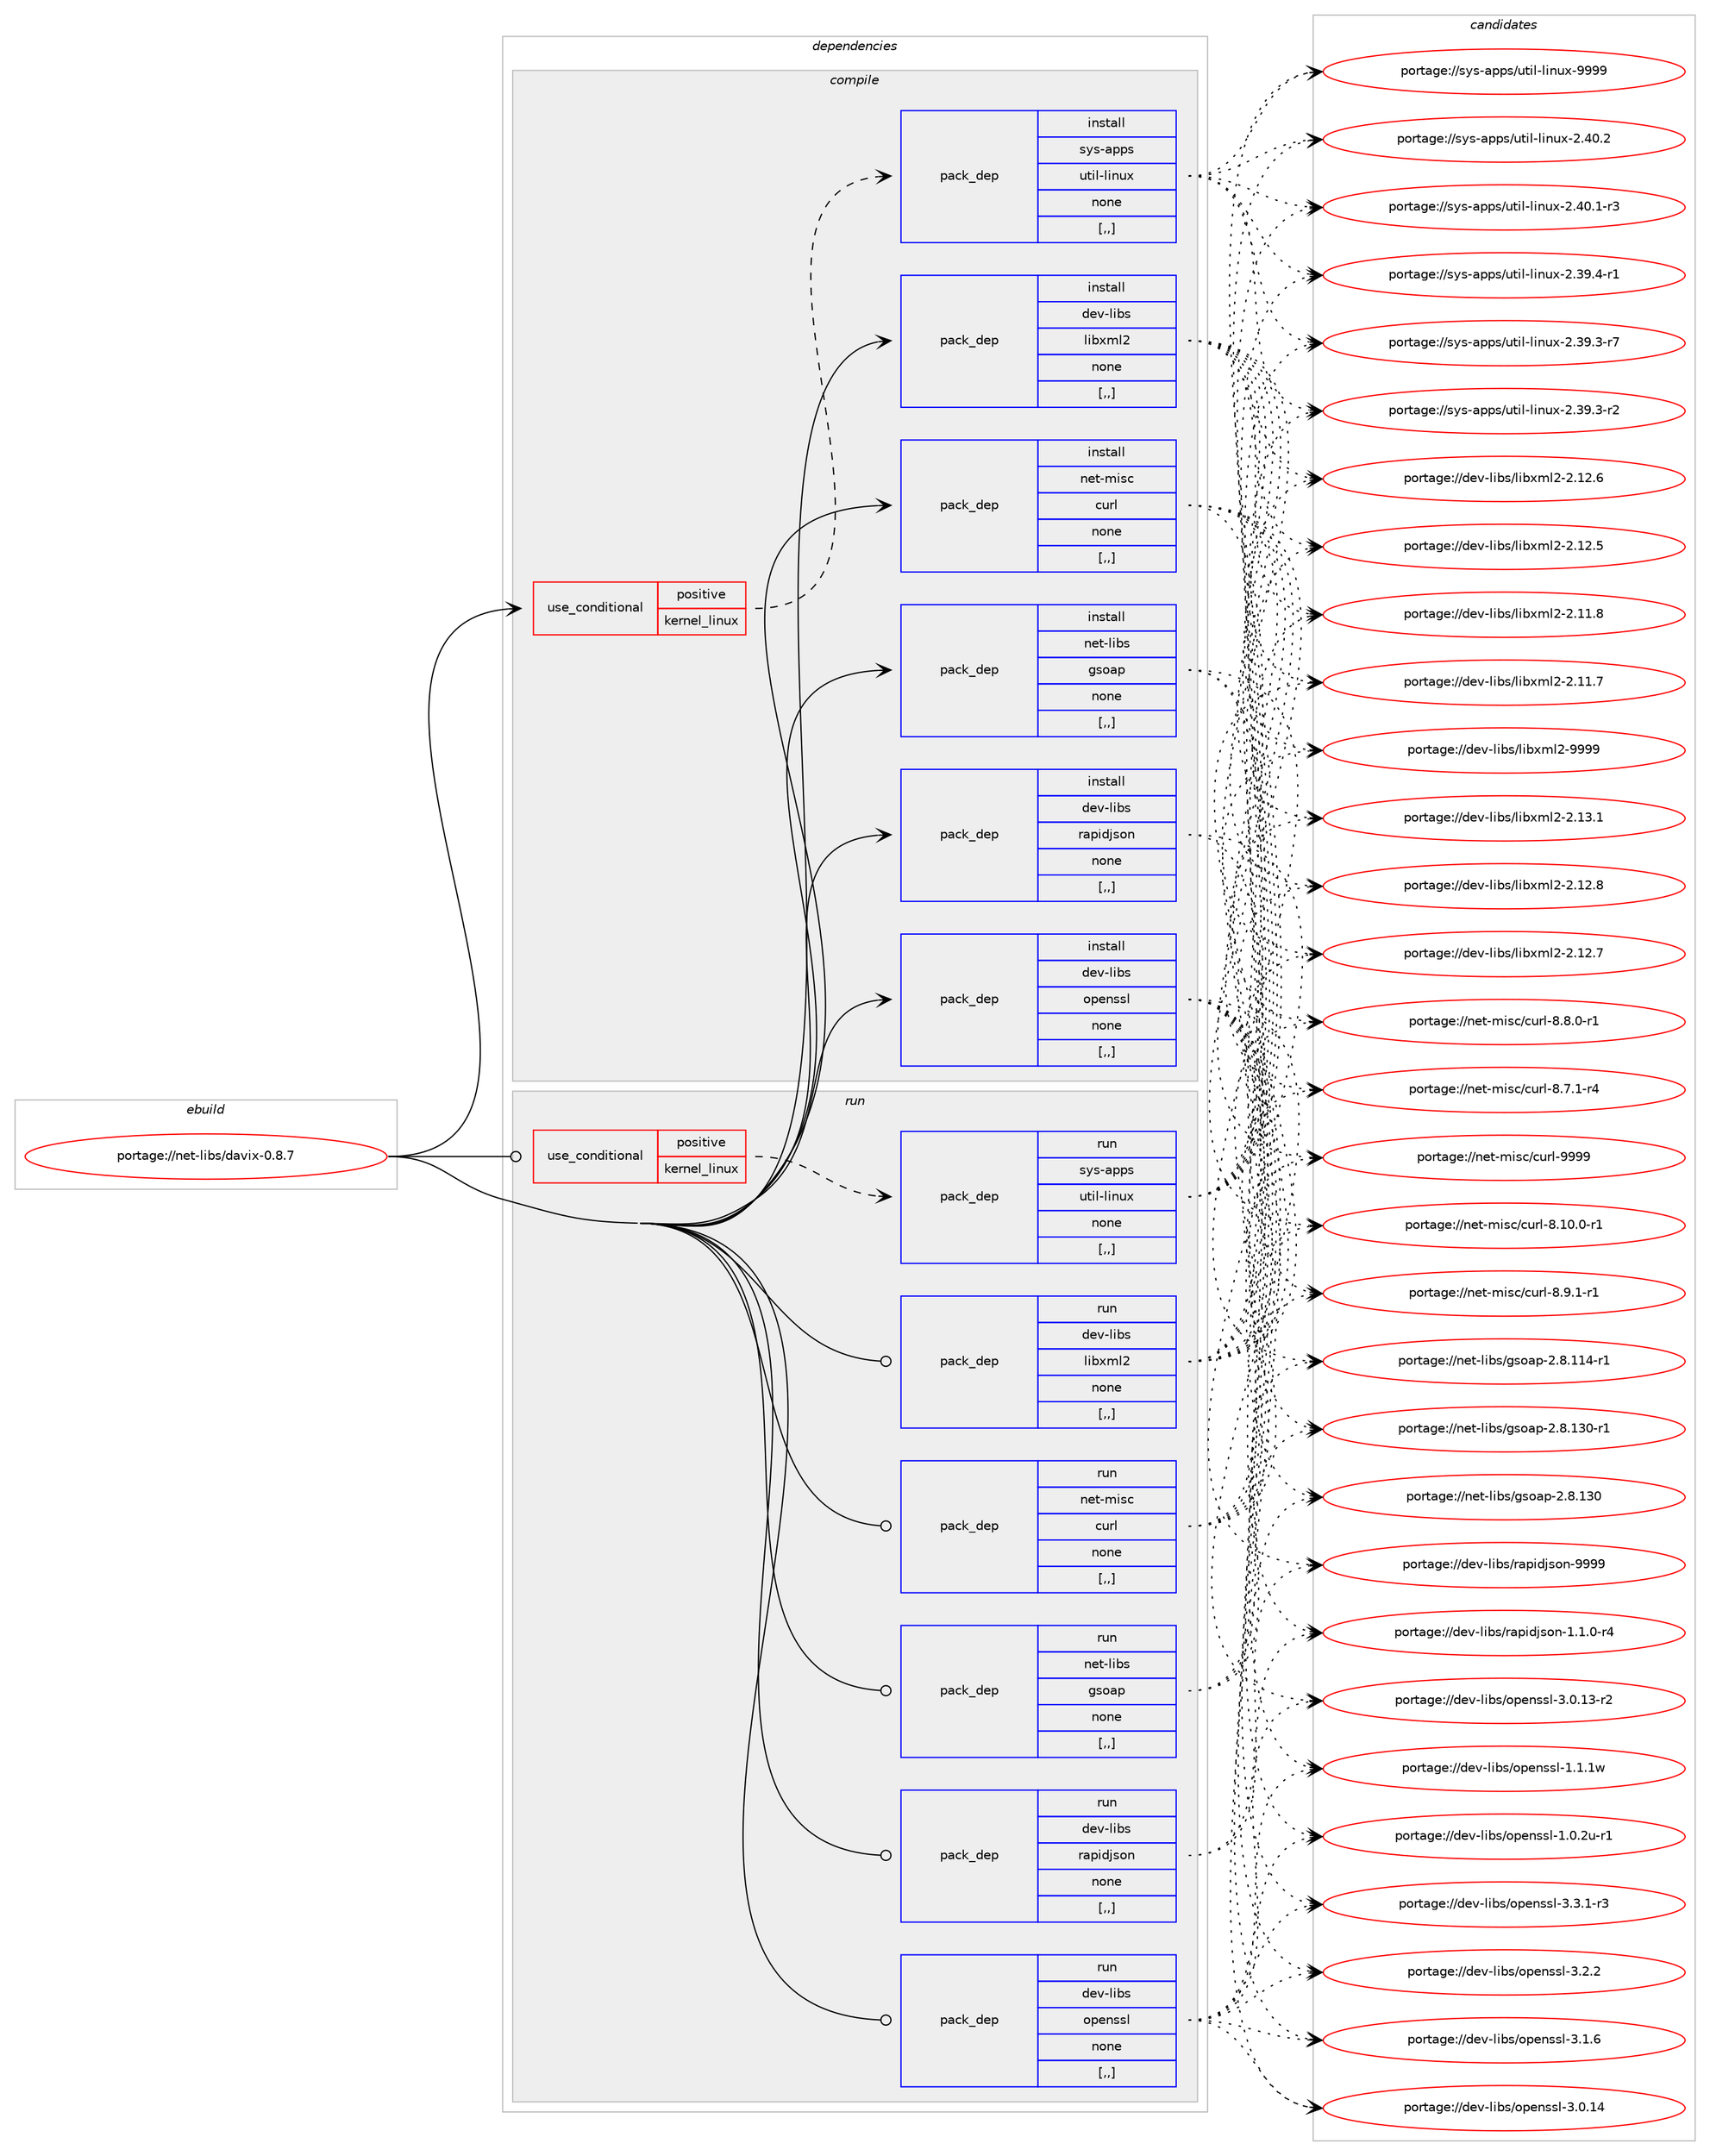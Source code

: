 digraph prolog {

# *************
# Graph options
# *************

newrank=true;
concentrate=true;
compound=true;
graph [rankdir=LR,fontname=Helvetica,fontsize=10,ranksep=1.5];#, ranksep=2.5, nodesep=0.2];
edge  [arrowhead=vee];
node  [fontname=Helvetica,fontsize=10];

# **********
# The ebuild
# **********

subgraph cluster_leftcol {
color=gray;
label=<<i>ebuild</i>>;
id [label="portage://net-libs/davix-0.8.7", color=red, width=4, href="../net-libs/davix-0.8.7.svg"];
}

# ****************
# The dependencies
# ****************

subgraph cluster_midcol {
color=gray;
label=<<i>dependencies</i>>;
subgraph cluster_compile {
fillcolor="#eeeeee";
style=filled;
label=<<i>compile</i>>;
subgraph cond227789 {
dependency870287 [label=<<TABLE BORDER="0" CELLBORDER="1" CELLSPACING="0" CELLPADDING="4"><TR><TD ROWSPAN="3" CELLPADDING="10">use_conditional</TD></TR><TR><TD>positive</TD></TR><TR><TD>kernel_linux</TD></TR></TABLE>>, shape=none, color=red];
subgraph pack636085 {
dependency870288 [label=<<TABLE BORDER="0" CELLBORDER="1" CELLSPACING="0" CELLPADDING="4" WIDTH="220"><TR><TD ROWSPAN="6" CELLPADDING="30">pack_dep</TD></TR><TR><TD WIDTH="110">install</TD></TR><TR><TD>sys-apps</TD></TR><TR><TD>util-linux</TD></TR><TR><TD>none</TD></TR><TR><TD>[,,]</TD></TR></TABLE>>, shape=none, color=blue];
}
dependency870287:e -> dependency870288:w [weight=20,style="dashed",arrowhead="vee"];
}
id:e -> dependency870287:w [weight=20,style="solid",arrowhead="vee"];
subgraph pack636086 {
dependency870289 [label=<<TABLE BORDER="0" CELLBORDER="1" CELLSPACING="0" CELLPADDING="4" WIDTH="220"><TR><TD ROWSPAN="6" CELLPADDING="30">pack_dep</TD></TR><TR><TD WIDTH="110">install</TD></TR><TR><TD>dev-libs</TD></TR><TR><TD>libxml2</TD></TR><TR><TD>none</TD></TR><TR><TD>[,,]</TD></TR></TABLE>>, shape=none, color=blue];
}
id:e -> dependency870289:w [weight=20,style="solid",arrowhead="vee"];
subgraph pack636087 {
dependency870290 [label=<<TABLE BORDER="0" CELLBORDER="1" CELLSPACING="0" CELLPADDING="4" WIDTH="220"><TR><TD ROWSPAN="6" CELLPADDING="30">pack_dep</TD></TR><TR><TD WIDTH="110">install</TD></TR><TR><TD>dev-libs</TD></TR><TR><TD>openssl</TD></TR><TR><TD>none</TD></TR><TR><TD>[,,]</TD></TR></TABLE>>, shape=none, color=blue];
}
id:e -> dependency870290:w [weight=20,style="solid",arrowhead="vee"];
subgraph pack636088 {
dependency870291 [label=<<TABLE BORDER="0" CELLBORDER="1" CELLSPACING="0" CELLPADDING="4" WIDTH="220"><TR><TD ROWSPAN="6" CELLPADDING="30">pack_dep</TD></TR><TR><TD WIDTH="110">install</TD></TR><TR><TD>dev-libs</TD></TR><TR><TD>rapidjson</TD></TR><TR><TD>none</TD></TR><TR><TD>[,,]</TD></TR></TABLE>>, shape=none, color=blue];
}
id:e -> dependency870291:w [weight=20,style="solid",arrowhead="vee"];
subgraph pack636089 {
dependency870292 [label=<<TABLE BORDER="0" CELLBORDER="1" CELLSPACING="0" CELLPADDING="4" WIDTH="220"><TR><TD ROWSPAN="6" CELLPADDING="30">pack_dep</TD></TR><TR><TD WIDTH="110">install</TD></TR><TR><TD>net-libs</TD></TR><TR><TD>gsoap</TD></TR><TR><TD>none</TD></TR><TR><TD>[,,]</TD></TR></TABLE>>, shape=none, color=blue];
}
id:e -> dependency870292:w [weight=20,style="solid",arrowhead="vee"];
subgraph pack636090 {
dependency870293 [label=<<TABLE BORDER="0" CELLBORDER="1" CELLSPACING="0" CELLPADDING="4" WIDTH="220"><TR><TD ROWSPAN="6" CELLPADDING="30">pack_dep</TD></TR><TR><TD WIDTH="110">install</TD></TR><TR><TD>net-misc</TD></TR><TR><TD>curl</TD></TR><TR><TD>none</TD></TR><TR><TD>[,,]</TD></TR></TABLE>>, shape=none, color=blue];
}
id:e -> dependency870293:w [weight=20,style="solid",arrowhead="vee"];
}
subgraph cluster_compileandrun {
fillcolor="#eeeeee";
style=filled;
label=<<i>compile and run</i>>;
}
subgraph cluster_run {
fillcolor="#eeeeee";
style=filled;
label=<<i>run</i>>;
subgraph cond227790 {
dependency870294 [label=<<TABLE BORDER="0" CELLBORDER="1" CELLSPACING="0" CELLPADDING="4"><TR><TD ROWSPAN="3" CELLPADDING="10">use_conditional</TD></TR><TR><TD>positive</TD></TR><TR><TD>kernel_linux</TD></TR></TABLE>>, shape=none, color=red];
subgraph pack636091 {
dependency870295 [label=<<TABLE BORDER="0" CELLBORDER="1" CELLSPACING="0" CELLPADDING="4" WIDTH="220"><TR><TD ROWSPAN="6" CELLPADDING="30">pack_dep</TD></TR><TR><TD WIDTH="110">run</TD></TR><TR><TD>sys-apps</TD></TR><TR><TD>util-linux</TD></TR><TR><TD>none</TD></TR><TR><TD>[,,]</TD></TR></TABLE>>, shape=none, color=blue];
}
dependency870294:e -> dependency870295:w [weight=20,style="dashed",arrowhead="vee"];
}
id:e -> dependency870294:w [weight=20,style="solid",arrowhead="odot"];
subgraph pack636092 {
dependency870296 [label=<<TABLE BORDER="0" CELLBORDER="1" CELLSPACING="0" CELLPADDING="4" WIDTH="220"><TR><TD ROWSPAN="6" CELLPADDING="30">pack_dep</TD></TR><TR><TD WIDTH="110">run</TD></TR><TR><TD>dev-libs</TD></TR><TR><TD>libxml2</TD></TR><TR><TD>none</TD></TR><TR><TD>[,,]</TD></TR></TABLE>>, shape=none, color=blue];
}
id:e -> dependency870296:w [weight=20,style="solid",arrowhead="odot"];
subgraph pack636093 {
dependency870297 [label=<<TABLE BORDER="0" CELLBORDER="1" CELLSPACING="0" CELLPADDING="4" WIDTH="220"><TR><TD ROWSPAN="6" CELLPADDING="30">pack_dep</TD></TR><TR><TD WIDTH="110">run</TD></TR><TR><TD>dev-libs</TD></TR><TR><TD>openssl</TD></TR><TR><TD>none</TD></TR><TR><TD>[,,]</TD></TR></TABLE>>, shape=none, color=blue];
}
id:e -> dependency870297:w [weight=20,style="solid",arrowhead="odot"];
subgraph pack636094 {
dependency870298 [label=<<TABLE BORDER="0" CELLBORDER="1" CELLSPACING="0" CELLPADDING="4" WIDTH="220"><TR><TD ROWSPAN="6" CELLPADDING="30">pack_dep</TD></TR><TR><TD WIDTH="110">run</TD></TR><TR><TD>dev-libs</TD></TR><TR><TD>rapidjson</TD></TR><TR><TD>none</TD></TR><TR><TD>[,,]</TD></TR></TABLE>>, shape=none, color=blue];
}
id:e -> dependency870298:w [weight=20,style="solid",arrowhead="odot"];
subgraph pack636095 {
dependency870299 [label=<<TABLE BORDER="0" CELLBORDER="1" CELLSPACING="0" CELLPADDING="4" WIDTH="220"><TR><TD ROWSPAN="6" CELLPADDING="30">pack_dep</TD></TR><TR><TD WIDTH="110">run</TD></TR><TR><TD>net-libs</TD></TR><TR><TD>gsoap</TD></TR><TR><TD>none</TD></TR><TR><TD>[,,]</TD></TR></TABLE>>, shape=none, color=blue];
}
id:e -> dependency870299:w [weight=20,style="solid",arrowhead="odot"];
subgraph pack636096 {
dependency870300 [label=<<TABLE BORDER="0" CELLBORDER="1" CELLSPACING="0" CELLPADDING="4" WIDTH="220"><TR><TD ROWSPAN="6" CELLPADDING="30">pack_dep</TD></TR><TR><TD WIDTH="110">run</TD></TR><TR><TD>net-misc</TD></TR><TR><TD>curl</TD></TR><TR><TD>none</TD></TR><TR><TD>[,,]</TD></TR></TABLE>>, shape=none, color=blue];
}
id:e -> dependency870300:w [weight=20,style="solid",arrowhead="odot"];
}
}

# **************
# The candidates
# **************

subgraph cluster_choices {
rank=same;
color=gray;
label=<<i>candidates</i>>;

subgraph choice636085 {
color=black;
nodesep=1;
choice115121115459711211211547117116105108451081051101171204557575757 [label="portage://sys-apps/util-linux-9999", color=red, width=4,href="../sys-apps/util-linux-9999.svg"];
choice1151211154597112112115471171161051084510810511011712045504652484650 [label="portage://sys-apps/util-linux-2.40.2", color=red, width=4,href="../sys-apps/util-linux-2.40.2.svg"];
choice11512111545971121121154711711610510845108105110117120455046524846494511451 [label="portage://sys-apps/util-linux-2.40.1-r3", color=red, width=4,href="../sys-apps/util-linux-2.40.1-r3.svg"];
choice11512111545971121121154711711610510845108105110117120455046515746524511449 [label="portage://sys-apps/util-linux-2.39.4-r1", color=red, width=4,href="../sys-apps/util-linux-2.39.4-r1.svg"];
choice11512111545971121121154711711610510845108105110117120455046515746514511455 [label="portage://sys-apps/util-linux-2.39.3-r7", color=red, width=4,href="../sys-apps/util-linux-2.39.3-r7.svg"];
choice11512111545971121121154711711610510845108105110117120455046515746514511450 [label="portage://sys-apps/util-linux-2.39.3-r2", color=red, width=4,href="../sys-apps/util-linux-2.39.3-r2.svg"];
dependency870288:e -> choice115121115459711211211547117116105108451081051101171204557575757:w [style=dotted,weight="100"];
dependency870288:e -> choice1151211154597112112115471171161051084510810511011712045504652484650:w [style=dotted,weight="100"];
dependency870288:e -> choice11512111545971121121154711711610510845108105110117120455046524846494511451:w [style=dotted,weight="100"];
dependency870288:e -> choice11512111545971121121154711711610510845108105110117120455046515746524511449:w [style=dotted,weight="100"];
dependency870288:e -> choice11512111545971121121154711711610510845108105110117120455046515746514511455:w [style=dotted,weight="100"];
dependency870288:e -> choice11512111545971121121154711711610510845108105110117120455046515746514511450:w [style=dotted,weight="100"];
}
subgraph choice636086 {
color=black;
nodesep=1;
choice10010111845108105981154710810598120109108504557575757 [label="portage://dev-libs/libxml2-9999", color=red, width=4,href="../dev-libs/libxml2-9999.svg"];
choice100101118451081059811547108105981201091085045504649514649 [label="portage://dev-libs/libxml2-2.13.1", color=red, width=4,href="../dev-libs/libxml2-2.13.1.svg"];
choice100101118451081059811547108105981201091085045504649504656 [label="portage://dev-libs/libxml2-2.12.8", color=red, width=4,href="../dev-libs/libxml2-2.12.8.svg"];
choice100101118451081059811547108105981201091085045504649504655 [label="portage://dev-libs/libxml2-2.12.7", color=red, width=4,href="../dev-libs/libxml2-2.12.7.svg"];
choice100101118451081059811547108105981201091085045504649504654 [label="portage://dev-libs/libxml2-2.12.6", color=red, width=4,href="../dev-libs/libxml2-2.12.6.svg"];
choice100101118451081059811547108105981201091085045504649504653 [label="portage://dev-libs/libxml2-2.12.5", color=red, width=4,href="../dev-libs/libxml2-2.12.5.svg"];
choice100101118451081059811547108105981201091085045504649494656 [label="portage://dev-libs/libxml2-2.11.8", color=red, width=4,href="../dev-libs/libxml2-2.11.8.svg"];
choice100101118451081059811547108105981201091085045504649494655 [label="portage://dev-libs/libxml2-2.11.7", color=red, width=4,href="../dev-libs/libxml2-2.11.7.svg"];
dependency870289:e -> choice10010111845108105981154710810598120109108504557575757:w [style=dotted,weight="100"];
dependency870289:e -> choice100101118451081059811547108105981201091085045504649514649:w [style=dotted,weight="100"];
dependency870289:e -> choice100101118451081059811547108105981201091085045504649504656:w [style=dotted,weight="100"];
dependency870289:e -> choice100101118451081059811547108105981201091085045504649504655:w [style=dotted,weight="100"];
dependency870289:e -> choice100101118451081059811547108105981201091085045504649504654:w [style=dotted,weight="100"];
dependency870289:e -> choice100101118451081059811547108105981201091085045504649504653:w [style=dotted,weight="100"];
dependency870289:e -> choice100101118451081059811547108105981201091085045504649494656:w [style=dotted,weight="100"];
dependency870289:e -> choice100101118451081059811547108105981201091085045504649494655:w [style=dotted,weight="100"];
}
subgraph choice636087 {
color=black;
nodesep=1;
choice1001011184510810598115471111121011101151151084551465146494511451 [label="portage://dev-libs/openssl-3.3.1-r3", color=red, width=4,href="../dev-libs/openssl-3.3.1-r3.svg"];
choice100101118451081059811547111112101110115115108455146504650 [label="portage://dev-libs/openssl-3.2.2", color=red, width=4,href="../dev-libs/openssl-3.2.2.svg"];
choice100101118451081059811547111112101110115115108455146494654 [label="portage://dev-libs/openssl-3.1.6", color=red, width=4,href="../dev-libs/openssl-3.1.6.svg"];
choice10010111845108105981154711111210111011511510845514648464952 [label="portage://dev-libs/openssl-3.0.14", color=red, width=4,href="../dev-libs/openssl-3.0.14.svg"];
choice100101118451081059811547111112101110115115108455146484649514511450 [label="portage://dev-libs/openssl-3.0.13-r2", color=red, width=4,href="../dev-libs/openssl-3.0.13-r2.svg"];
choice100101118451081059811547111112101110115115108454946494649119 [label="portage://dev-libs/openssl-1.1.1w", color=red, width=4,href="../dev-libs/openssl-1.1.1w.svg"];
choice1001011184510810598115471111121011101151151084549464846501174511449 [label="portage://dev-libs/openssl-1.0.2u-r1", color=red, width=4,href="../dev-libs/openssl-1.0.2u-r1.svg"];
dependency870290:e -> choice1001011184510810598115471111121011101151151084551465146494511451:w [style=dotted,weight="100"];
dependency870290:e -> choice100101118451081059811547111112101110115115108455146504650:w [style=dotted,weight="100"];
dependency870290:e -> choice100101118451081059811547111112101110115115108455146494654:w [style=dotted,weight="100"];
dependency870290:e -> choice10010111845108105981154711111210111011511510845514648464952:w [style=dotted,weight="100"];
dependency870290:e -> choice100101118451081059811547111112101110115115108455146484649514511450:w [style=dotted,weight="100"];
dependency870290:e -> choice100101118451081059811547111112101110115115108454946494649119:w [style=dotted,weight="100"];
dependency870290:e -> choice1001011184510810598115471111121011101151151084549464846501174511449:w [style=dotted,weight="100"];
}
subgraph choice636088 {
color=black;
nodesep=1;
choice100101118451081059811547114971121051001061151111104557575757 [label="portage://dev-libs/rapidjson-9999", color=red, width=4,href="../dev-libs/rapidjson-9999.svg"];
choice100101118451081059811547114971121051001061151111104549464946484511452 [label="portage://dev-libs/rapidjson-1.1.0-r4", color=red, width=4,href="../dev-libs/rapidjson-1.1.0-r4.svg"];
dependency870291:e -> choice100101118451081059811547114971121051001061151111104557575757:w [style=dotted,weight="100"];
dependency870291:e -> choice100101118451081059811547114971121051001061151111104549464946484511452:w [style=dotted,weight="100"];
}
subgraph choice636089 {
color=black;
nodesep=1;
choice1101011164510810598115471031151119711245504656464951484511449 [label="portage://net-libs/gsoap-2.8.130-r1", color=red, width=4,href="../net-libs/gsoap-2.8.130-r1.svg"];
choice110101116451081059811547103115111971124550465646495148 [label="portage://net-libs/gsoap-2.8.130", color=red, width=4,href="../net-libs/gsoap-2.8.130.svg"];
choice1101011164510810598115471031151119711245504656464949524511449 [label="portage://net-libs/gsoap-2.8.114-r1", color=red, width=4,href="../net-libs/gsoap-2.8.114-r1.svg"];
dependency870292:e -> choice1101011164510810598115471031151119711245504656464951484511449:w [style=dotted,weight="100"];
dependency870292:e -> choice110101116451081059811547103115111971124550465646495148:w [style=dotted,weight="100"];
dependency870292:e -> choice1101011164510810598115471031151119711245504656464949524511449:w [style=dotted,weight="100"];
}
subgraph choice636090 {
color=black;
nodesep=1;
choice110101116451091051159947991171141084557575757 [label="portage://net-misc/curl-9999", color=red, width=4,href="../net-misc/curl-9999.svg"];
choice11010111645109105115994799117114108455646494846484511449 [label="portage://net-misc/curl-8.10.0-r1", color=red, width=4,href="../net-misc/curl-8.10.0-r1.svg"];
choice110101116451091051159947991171141084556465746494511449 [label="portage://net-misc/curl-8.9.1-r1", color=red, width=4,href="../net-misc/curl-8.9.1-r1.svg"];
choice110101116451091051159947991171141084556465646484511449 [label="portage://net-misc/curl-8.8.0-r1", color=red, width=4,href="../net-misc/curl-8.8.0-r1.svg"];
choice110101116451091051159947991171141084556465546494511452 [label="portage://net-misc/curl-8.7.1-r4", color=red, width=4,href="../net-misc/curl-8.7.1-r4.svg"];
dependency870293:e -> choice110101116451091051159947991171141084557575757:w [style=dotted,weight="100"];
dependency870293:e -> choice11010111645109105115994799117114108455646494846484511449:w [style=dotted,weight="100"];
dependency870293:e -> choice110101116451091051159947991171141084556465746494511449:w [style=dotted,weight="100"];
dependency870293:e -> choice110101116451091051159947991171141084556465646484511449:w [style=dotted,weight="100"];
dependency870293:e -> choice110101116451091051159947991171141084556465546494511452:w [style=dotted,weight="100"];
}
subgraph choice636091 {
color=black;
nodesep=1;
choice115121115459711211211547117116105108451081051101171204557575757 [label="portage://sys-apps/util-linux-9999", color=red, width=4,href="../sys-apps/util-linux-9999.svg"];
choice1151211154597112112115471171161051084510810511011712045504652484650 [label="portage://sys-apps/util-linux-2.40.2", color=red, width=4,href="../sys-apps/util-linux-2.40.2.svg"];
choice11512111545971121121154711711610510845108105110117120455046524846494511451 [label="portage://sys-apps/util-linux-2.40.1-r3", color=red, width=4,href="../sys-apps/util-linux-2.40.1-r3.svg"];
choice11512111545971121121154711711610510845108105110117120455046515746524511449 [label="portage://sys-apps/util-linux-2.39.4-r1", color=red, width=4,href="../sys-apps/util-linux-2.39.4-r1.svg"];
choice11512111545971121121154711711610510845108105110117120455046515746514511455 [label="portage://sys-apps/util-linux-2.39.3-r7", color=red, width=4,href="../sys-apps/util-linux-2.39.3-r7.svg"];
choice11512111545971121121154711711610510845108105110117120455046515746514511450 [label="portage://sys-apps/util-linux-2.39.3-r2", color=red, width=4,href="../sys-apps/util-linux-2.39.3-r2.svg"];
dependency870295:e -> choice115121115459711211211547117116105108451081051101171204557575757:w [style=dotted,weight="100"];
dependency870295:e -> choice1151211154597112112115471171161051084510810511011712045504652484650:w [style=dotted,weight="100"];
dependency870295:e -> choice11512111545971121121154711711610510845108105110117120455046524846494511451:w [style=dotted,weight="100"];
dependency870295:e -> choice11512111545971121121154711711610510845108105110117120455046515746524511449:w [style=dotted,weight="100"];
dependency870295:e -> choice11512111545971121121154711711610510845108105110117120455046515746514511455:w [style=dotted,weight="100"];
dependency870295:e -> choice11512111545971121121154711711610510845108105110117120455046515746514511450:w [style=dotted,weight="100"];
}
subgraph choice636092 {
color=black;
nodesep=1;
choice10010111845108105981154710810598120109108504557575757 [label="portage://dev-libs/libxml2-9999", color=red, width=4,href="../dev-libs/libxml2-9999.svg"];
choice100101118451081059811547108105981201091085045504649514649 [label="portage://dev-libs/libxml2-2.13.1", color=red, width=4,href="../dev-libs/libxml2-2.13.1.svg"];
choice100101118451081059811547108105981201091085045504649504656 [label="portage://dev-libs/libxml2-2.12.8", color=red, width=4,href="../dev-libs/libxml2-2.12.8.svg"];
choice100101118451081059811547108105981201091085045504649504655 [label="portage://dev-libs/libxml2-2.12.7", color=red, width=4,href="../dev-libs/libxml2-2.12.7.svg"];
choice100101118451081059811547108105981201091085045504649504654 [label="portage://dev-libs/libxml2-2.12.6", color=red, width=4,href="../dev-libs/libxml2-2.12.6.svg"];
choice100101118451081059811547108105981201091085045504649504653 [label="portage://dev-libs/libxml2-2.12.5", color=red, width=4,href="../dev-libs/libxml2-2.12.5.svg"];
choice100101118451081059811547108105981201091085045504649494656 [label="portage://dev-libs/libxml2-2.11.8", color=red, width=4,href="../dev-libs/libxml2-2.11.8.svg"];
choice100101118451081059811547108105981201091085045504649494655 [label="portage://dev-libs/libxml2-2.11.7", color=red, width=4,href="../dev-libs/libxml2-2.11.7.svg"];
dependency870296:e -> choice10010111845108105981154710810598120109108504557575757:w [style=dotted,weight="100"];
dependency870296:e -> choice100101118451081059811547108105981201091085045504649514649:w [style=dotted,weight="100"];
dependency870296:e -> choice100101118451081059811547108105981201091085045504649504656:w [style=dotted,weight="100"];
dependency870296:e -> choice100101118451081059811547108105981201091085045504649504655:w [style=dotted,weight="100"];
dependency870296:e -> choice100101118451081059811547108105981201091085045504649504654:w [style=dotted,weight="100"];
dependency870296:e -> choice100101118451081059811547108105981201091085045504649504653:w [style=dotted,weight="100"];
dependency870296:e -> choice100101118451081059811547108105981201091085045504649494656:w [style=dotted,weight="100"];
dependency870296:e -> choice100101118451081059811547108105981201091085045504649494655:w [style=dotted,weight="100"];
}
subgraph choice636093 {
color=black;
nodesep=1;
choice1001011184510810598115471111121011101151151084551465146494511451 [label="portage://dev-libs/openssl-3.3.1-r3", color=red, width=4,href="../dev-libs/openssl-3.3.1-r3.svg"];
choice100101118451081059811547111112101110115115108455146504650 [label="portage://dev-libs/openssl-3.2.2", color=red, width=4,href="../dev-libs/openssl-3.2.2.svg"];
choice100101118451081059811547111112101110115115108455146494654 [label="portage://dev-libs/openssl-3.1.6", color=red, width=4,href="../dev-libs/openssl-3.1.6.svg"];
choice10010111845108105981154711111210111011511510845514648464952 [label="portage://dev-libs/openssl-3.0.14", color=red, width=4,href="../dev-libs/openssl-3.0.14.svg"];
choice100101118451081059811547111112101110115115108455146484649514511450 [label="portage://dev-libs/openssl-3.0.13-r2", color=red, width=4,href="../dev-libs/openssl-3.0.13-r2.svg"];
choice100101118451081059811547111112101110115115108454946494649119 [label="portage://dev-libs/openssl-1.1.1w", color=red, width=4,href="../dev-libs/openssl-1.1.1w.svg"];
choice1001011184510810598115471111121011101151151084549464846501174511449 [label="portage://dev-libs/openssl-1.0.2u-r1", color=red, width=4,href="../dev-libs/openssl-1.0.2u-r1.svg"];
dependency870297:e -> choice1001011184510810598115471111121011101151151084551465146494511451:w [style=dotted,weight="100"];
dependency870297:e -> choice100101118451081059811547111112101110115115108455146504650:w [style=dotted,weight="100"];
dependency870297:e -> choice100101118451081059811547111112101110115115108455146494654:w [style=dotted,weight="100"];
dependency870297:e -> choice10010111845108105981154711111210111011511510845514648464952:w [style=dotted,weight="100"];
dependency870297:e -> choice100101118451081059811547111112101110115115108455146484649514511450:w [style=dotted,weight="100"];
dependency870297:e -> choice100101118451081059811547111112101110115115108454946494649119:w [style=dotted,weight="100"];
dependency870297:e -> choice1001011184510810598115471111121011101151151084549464846501174511449:w [style=dotted,weight="100"];
}
subgraph choice636094 {
color=black;
nodesep=1;
choice100101118451081059811547114971121051001061151111104557575757 [label="portage://dev-libs/rapidjson-9999", color=red, width=4,href="../dev-libs/rapidjson-9999.svg"];
choice100101118451081059811547114971121051001061151111104549464946484511452 [label="portage://dev-libs/rapidjson-1.1.0-r4", color=red, width=4,href="../dev-libs/rapidjson-1.1.0-r4.svg"];
dependency870298:e -> choice100101118451081059811547114971121051001061151111104557575757:w [style=dotted,weight="100"];
dependency870298:e -> choice100101118451081059811547114971121051001061151111104549464946484511452:w [style=dotted,weight="100"];
}
subgraph choice636095 {
color=black;
nodesep=1;
choice1101011164510810598115471031151119711245504656464951484511449 [label="portage://net-libs/gsoap-2.8.130-r1", color=red, width=4,href="../net-libs/gsoap-2.8.130-r1.svg"];
choice110101116451081059811547103115111971124550465646495148 [label="portage://net-libs/gsoap-2.8.130", color=red, width=4,href="../net-libs/gsoap-2.8.130.svg"];
choice1101011164510810598115471031151119711245504656464949524511449 [label="portage://net-libs/gsoap-2.8.114-r1", color=red, width=4,href="../net-libs/gsoap-2.8.114-r1.svg"];
dependency870299:e -> choice1101011164510810598115471031151119711245504656464951484511449:w [style=dotted,weight="100"];
dependency870299:e -> choice110101116451081059811547103115111971124550465646495148:w [style=dotted,weight="100"];
dependency870299:e -> choice1101011164510810598115471031151119711245504656464949524511449:w [style=dotted,weight="100"];
}
subgraph choice636096 {
color=black;
nodesep=1;
choice110101116451091051159947991171141084557575757 [label="portage://net-misc/curl-9999", color=red, width=4,href="../net-misc/curl-9999.svg"];
choice11010111645109105115994799117114108455646494846484511449 [label="portage://net-misc/curl-8.10.0-r1", color=red, width=4,href="../net-misc/curl-8.10.0-r1.svg"];
choice110101116451091051159947991171141084556465746494511449 [label="portage://net-misc/curl-8.9.1-r1", color=red, width=4,href="../net-misc/curl-8.9.1-r1.svg"];
choice110101116451091051159947991171141084556465646484511449 [label="portage://net-misc/curl-8.8.0-r1", color=red, width=4,href="../net-misc/curl-8.8.0-r1.svg"];
choice110101116451091051159947991171141084556465546494511452 [label="portage://net-misc/curl-8.7.1-r4", color=red, width=4,href="../net-misc/curl-8.7.1-r4.svg"];
dependency870300:e -> choice110101116451091051159947991171141084557575757:w [style=dotted,weight="100"];
dependency870300:e -> choice11010111645109105115994799117114108455646494846484511449:w [style=dotted,weight="100"];
dependency870300:e -> choice110101116451091051159947991171141084556465746494511449:w [style=dotted,weight="100"];
dependency870300:e -> choice110101116451091051159947991171141084556465646484511449:w [style=dotted,weight="100"];
dependency870300:e -> choice110101116451091051159947991171141084556465546494511452:w [style=dotted,weight="100"];
}
}

}
